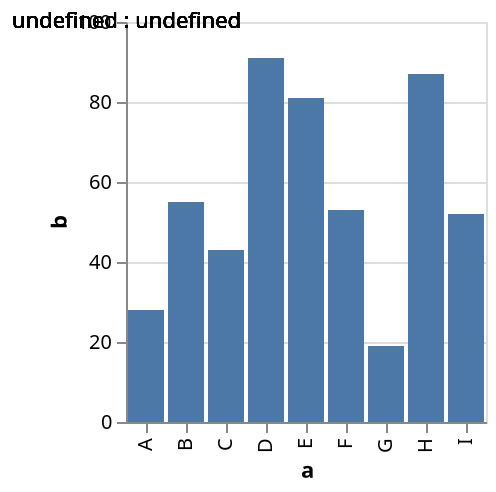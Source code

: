 {
  "$schema": "https://vega.github.io/schema/vega-lite/v4.json",
  "data": {
    "values": [
      {"a": "A", "b": 28}, {"a": "B", "b": 55}, {"a": "C", "b": 43},
      {"a": "D", "b": 91}, {"a": "E", "b": 81}, {"a": "F", "b": 53},
      {"a": "G", "b": 19}, {"a": "H", "b": 87}, {"a": "I", "b": 52}
    ]
  },
  "params": [{
    "name": "tooltip",
    "select": {
      "type": "point",
      "on": "hover"
    },
    "views": ["bars"]
  }],
  "layer": [{
    "data": null,
    "mark": "text",
    "encoding": {
      "text": {"value": {"expr": "tooltip.a + ' : ' + tooltip.b"}},
      "x": {"value": {"expr": "tooltip.a"}},
      "y": {"value": {"expr": "tooltip.b"}}
    }
  }, {
    "name": "bars",
    "mark": "bar",
    "encoding": {
      "x": {"field": "a"},
      "y": {"field": "b", "type": "quantitative"}
    }
  }]
}
